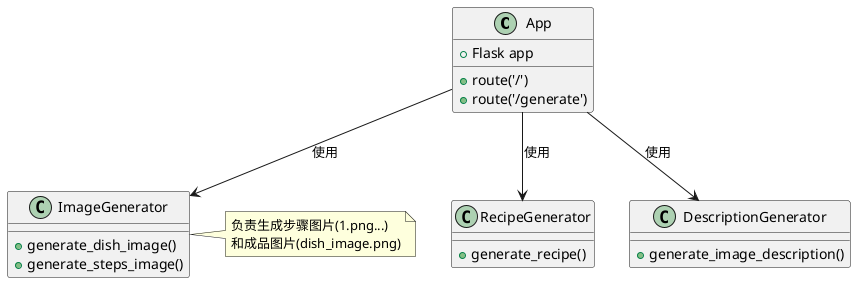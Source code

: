 @startuml class
class App {
  +Flask app
  +route('/')
  +route('/generate')
}

class RecipeGenerator {
  +generate_recipe()
}

class ImageGenerator {
  +generate_dish_image()
  +generate_steps_image()
}

class DescriptionGenerator {
  +generate_image_description()
}

App --> RecipeGenerator : 使用
App --> ImageGenerator : 使用
App --> DescriptionGenerator : 使用

note right of ImageGenerator
  负责生成步骤图片(1.png...)
  和成品图片(dish_image.png)
end note
@enduml